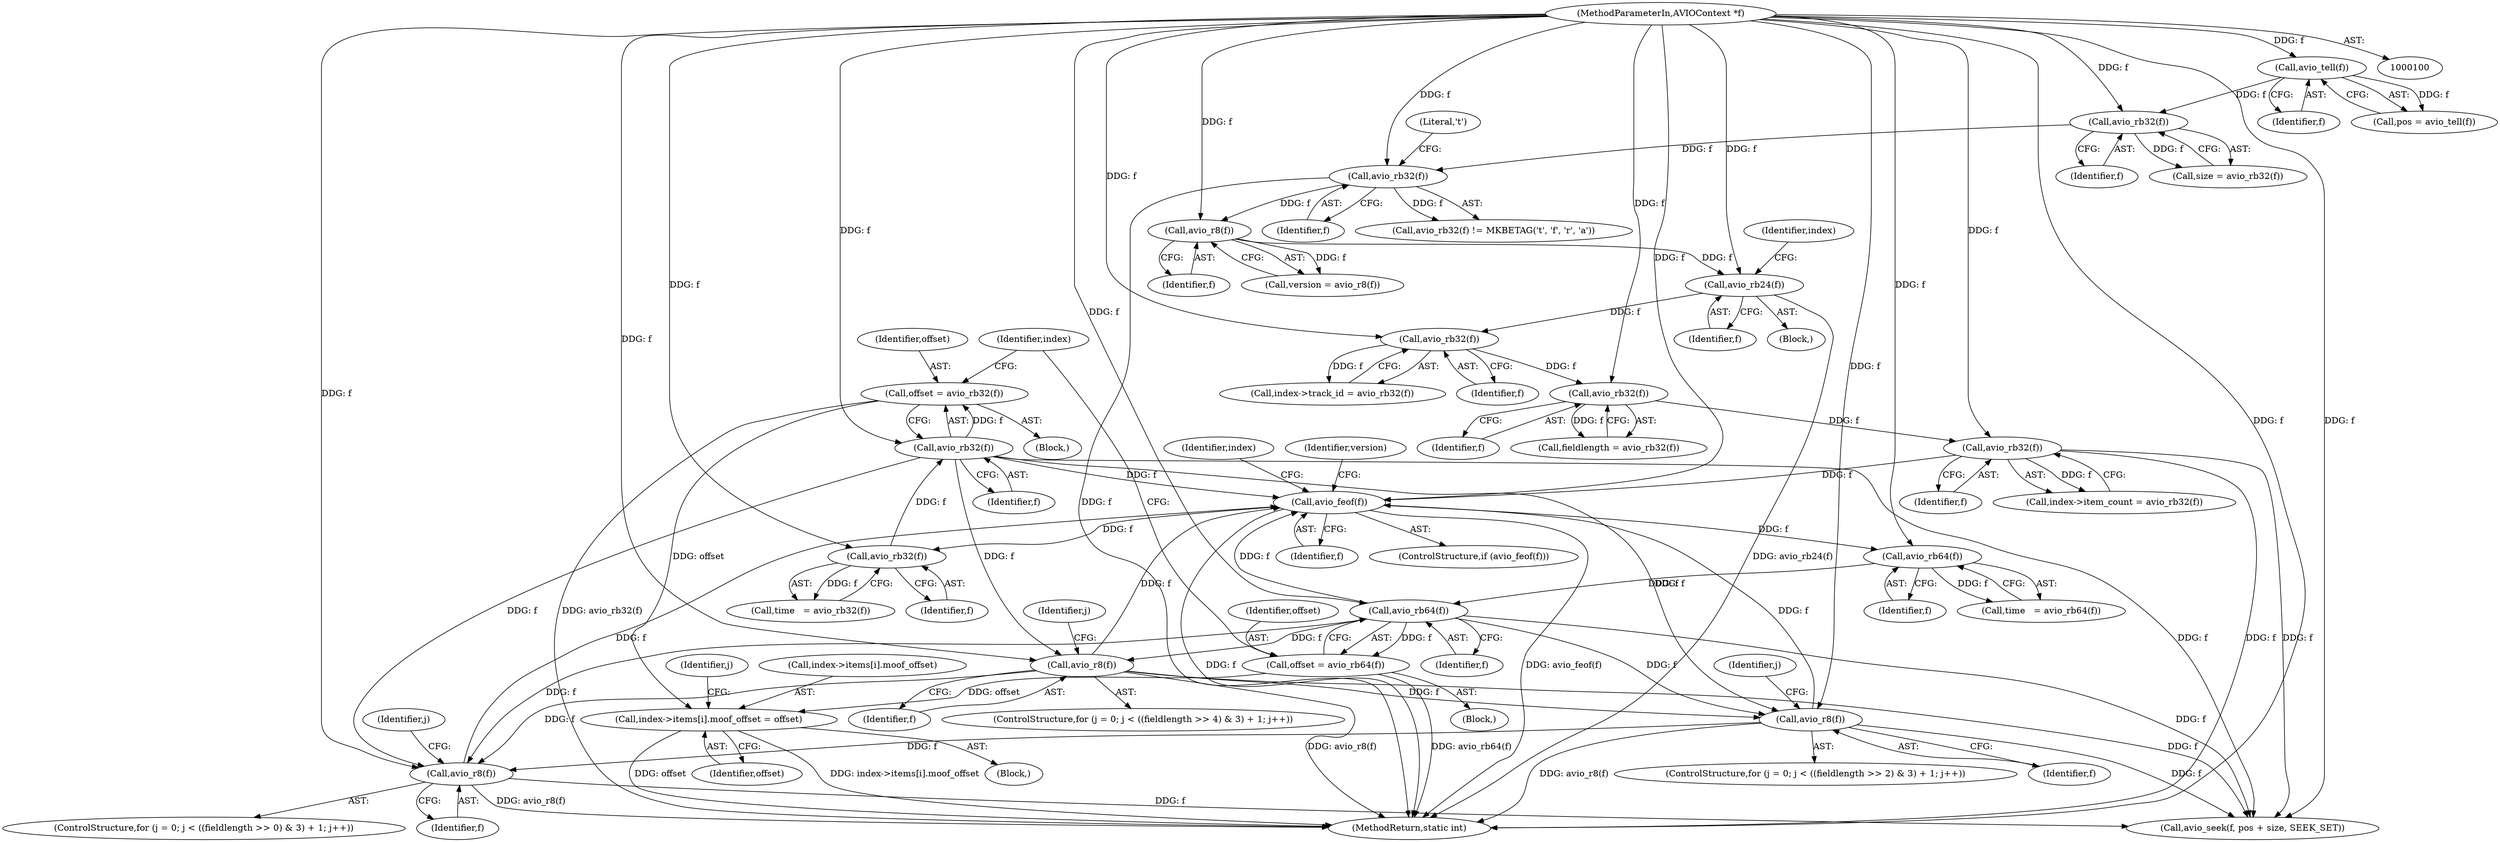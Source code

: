 digraph "0_FFmpeg_9cb4eb772839c5e1de2855d126bf74ff16d13382@array" {
"1000299" [label="(Call,index->items[i].moof_offset = offset)"];
"1000286" [label="(Call,offset = avio_rb32(f))"];
"1000288" [label="(Call,avio_rb32(f))"];
"1000284" [label="(Call,avio_rb32(f))"];
"1000252" [label="(Call,avio_feof(f))"];
"1000357" [label="(Call,avio_r8(f))"];
"1000323" [label="(Call,avio_r8(f))"];
"1000278" [label="(Call,avio_rb64(f))"];
"1000274" [label="(Call,avio_rb64(f))"];
"1000102" [label="(MethodParameterIn,AVIOContext *f)"];
"1000340" [label="(Call,avio_r8(f))"];
"1000211" [label="(Call,avio_rb32(f))"];
"1000205" [label="(Call,avio_rb32(f))"];
"1000201" [label="(Call,avio_rb32(f))"];
"1000195" [label="(Call,avio_rb24(f))"];
"1000193" [label="(Call,avio_r8(f))"];
"1000125" [label="(Call,avio_rb32(f))"];
"1000120" [label="(Call,avio_rb32(f))"];
"1000115" [label="(Call,avio_tell(f))"];
"1000276" [label="(Call,offset = avio_rb64(f))"];
"1000285" [label="(Identifier,f)"];
"1000324" [label="(Identifier,f)"];
"1000116" [label="(Identifier,f)"];
"1000307" [label="(Identifier,offset)"];
"1000206" [label="(Identifier,f)"];
"1000274" [label="(Call,avio_rb64(f))"];
"1000277" [label="(Identifier,offset)"];
"1000125" [label="(Call,avio_rb32(f))"];
"1000102" [label="(MethodParameterIn,AVIOContext *f)"];
"1000279" [label="(Identifier,f)"];
"1000308" [label="(ControlStructure,for (j = 0; j < ((fieldlength >> 4) & 3) + 1; j++))"];
"1000359" [label="(Call,avio_seek(f, pos + size, SEEK_SET))"];
"1000199" [label="(Identifier,index)"];
"1000340" [label="(Call,avio_r8(f))"];
"1000299" [label="(Call,index->items[i].moof_offset = offset)"];
"1000278" [label="(Call,avio_rb64(f))"];
"1000197" [label="(Call,index->track_id = avio_rb32(f))"];
"1000288" [label="(Call,avio_rb32(f))"];
"1000251" [label="(ControlStructure,if (avio_feof(f)))"];
"1000120" [label="(Call,avio_rb32(f))"];
"1000356" [label="(Identifier,j)"];
"1000286" [label="(Call,offset = avio_rb32(f))"];
"1000115" [label="(Call,avio_tell(f))"];
"1000194" [label="(Identifier,f)"];
"1000196" [label="(Identifier,f)"];
"1000325" [label="(ControlStructure,for (j = 0; j < ((fieldlength >> 2) & 3) + 1; j++))"];
"1000275" [label="(Identifier,f)"];
"1000212" [label="(Identifier,f)"];
"1000205" [label="(Call,avio_rb32(f))"];
"1000253" [label="(Identifier,f)"];
"1000124" [label="(Call,avio_rb32(f) != MKBETAG('t', 'f', 'r', 'a'))"];
"1000284" [label="(Call,avio_rb32(f))"];
"1000207" [label="(Call,index->item_count = avio_rb32(f))"];
"1000118" [label="(Call,size = avio_rb32(f))"];
"1000113" [label="(Call,pos = avio_tell(f))"];
"1000193" [label="(Call,avio_r8(f))"];
"1000276" [label="(Call,offset = avio_rb64(f))"];
"1000323" [label="(Call,avio_r8(f))"];
"1000300" [label="(Call,index->items[i].moof_offset)"];
"1000191" [label="(Call,version = avio_r8(f))"];
"1000342" [label="(ControlStructure,for (j = 0; j < ((fieldlength >> 0) & 3) + 1; j++))"];
"1000322" [label="(Identifier,j)"];
"1000257" [label="(Identifier,index)"];
"1000281" [label="(Block,)"];
"1000211" [label="(Call,avio_rb32(f))"];
"1000272" [label="(Call,time   = avio_rb64(f))"];
"1000367" [label="(MethodReturn,static int)"];
"1000269" [label="(Identifier,version)"];
"1000128" [label="(Literal,'t')"];
"1000282" [label="(Call,time   = avio_rb32(f))"];
"1000294" [label="(Identifier,index)"];
"1000287" [label="(Identifier,offset)"];
"1000339" [label="(Identifier,j)"];
"1000310" [label="(Identifier,j)"];
"1000195" [label="(Call,avio_rb24(f))"];
"1000289" [label="(Identifier,f)"];
"1000358" [label="(Identifier,f)"];
"1000201" [label="(Call,avio_rb32(f))"];
"1000341" [label="(Identifier,f)"];
"1000203" [label="(Call,fieldlength = avio_rb32(f))"];
"1000252" [label="(Call,avio_feof(f))"];
"1000271" [label="(Block,)"];
"1000357" [label="(Call,avio_r8(f))"];
"1000202" [label="(Identifier,f)"];
"1000103" [label="(Block,)"];
"1000248" [label="(Block,)"];
"1000126" [label="(Identifier,f)"];
"1000121" [label="(Identifier,f)"];
"1000299" -> "1000248"  [label="AST: "];
"1000299" -> "1000307"  [label="CFG: "];
"1000300" -> "1000299"  [label="AST: "];
"1000307" -> "1000299"  [label="AST: "];
"1000310" -> "1000299"  [label="CFG: "];
"1000299" -> "1000367"  [label="DDG: offset"];
"1000299" -> "1000367"  [label="DDG: index->items[i].moof_offset"];
"1000286" -> "1000299"  [label="DDG: offset"];
"1000276" -> "1000299"  [label="DDG: offset"];
"1000286" -> "1000281"  [label="AST: "];
"1000286" -> "1000288"  [label="CFG: "];
"1000287" -> "1000286"  [label="AST: "];
"1000288" -> "1000286"  [label="AST: "];
"1000294" -> "1000286"  [label="CFG: "];
"1000286" -> "1000367"  [label="DDG: avio_rb32(f)"];
"1000288" -> "1000286"  [label="DDG: f"];
"1000288" -> "1000289"  [label="CFG: "];
"1000289" -> "1000288"  [label="AST: "];
"1000288" -> "1000252"  [label="DDG: f"];
"1000284" -> "1000288"  [label="DDG: f"];
"1000102" -> "1000288"  [label="DDG: f"];
"1000288" -> "1000323"  [label="DDG: f"];
"1000288" -> "1000340"  [label="DDG: f"];
"1000288" -> "1000357"  [label="DDG: f"];
"1000288" -> "1000359"  [label="DDG: f"];
"1000284" -> "1000282"  [label="AST: "];
"1000284" -> "1000285"  [label="CFG: "];
"1000285" -> "1000284"  [label="AST: "];
"1000282" -> "1000284"  [label="CFG: "];
"1000284" -> "1000282"  [label="DDG: f"];
"1000252" -> "1000284"  [label="DDG: f"];
"1000102" -> "1000284"  [label="DDG: f"];
"1000252" -> "1000251"  [label="AST: "];
"1000252" -> "1000253"  [label="CFG: "];
"1000253" -> "1000252"  [label="AST: "];
"1000257" -> "1000252"  [label="CFG: "];
"1000269" -> "1000252"  [label="CFG: "];
"1000252" -> "1000367"  [label="DDG: f"];
"1000252" -> "1000367"  [label="DDG: avio_feof(f)"];
"1000357" -> "1000252"  [label="DDG: f"];
"1000211" -> "1000252"  [label="DDG: f"];
"1000323" -> "1000252"  [label="DDG: f"];
"1000340" -> "1000252"  [label="DDG: f"];
"1000278" -> "1000252"  [label="DDG: f"];
"1000102" -> "1000252"  [label="DDG: f"];
"1000252" -> "1000274"  [label="DDG: f"];
"1000357" -> "1000342"  [label="AST: "];
"1000357" -> "1000358"  [label="CFG: "];
"1000358" -> "1000357"  [label="AST: "];
"1000356" -> "1000357"  [label="CFG: "];
"1000357" -> "1000367"  [label="DDG: avio_r8(f)"];
"1000323" -> "1000357"  [label="DDG: f"];
"1000340" -> "1000357"  [label="DDG: f"];
"1000278" -> "1000357"  [label="DDG: f"];
"1000102" -> "1000357"  [label="DDG: f"];
"1000357" -> "1000359"  [label="DDG: f"];
"1000323" -> "1000308"  [label="AST: "];
"1000323" -> "1000324"  [label="CFG: "];
"1000324" -> "1000323"  [label="AST: "];
"1000322" -> "1000323"  [label="CFG: "];
"1000323" -> "1000367"  [label="DDG: avio_r8(f)"];
"1000278" -> "1000323"  [label="DDG: f"];
"1000102" -> "1000323"  [label="DDG: f"];
"1000323" -> "1000340"  [label="DDG: f"];
"1000323" -> "1000359"  [label="DDG: f"];
"1000278" -> "1000276"  [label="AST: "];
"1000278" -> "1000279"  [label="CFG: "];
"1000279" -> "1000278"  [label="AST: "];
"1000276" -> "1000278"  [label="CFG: "];
"1000278" -> "1000276"  [label="DDG: f"];
"1000274" -> "1000278"  [label="DDG: f"];
"1000102" -> "1000278"  [label="DDG: f"];
"1000278" -> "1000340"  [label="DDG: f"];
"1000278" -> "1000359"  [label="DDG: f"];
"1000274" -> "1000272"  [label="AST: "];
"1000274" -> "1000275"  [label="CFG: "];
"1000275" -> "1000274"  [label="AST: "];
"1000272" -> "1000274"  [label="CFG: "];
"1000274" -> "1000272"  [label="DDG: f"];
"1000102" -> "1000274"  [label="DDG: f"];
"1000102" -> "1000100"  [label="AST: "];
"1000102" -> "1000367"  [label="DDG: f"];
"1000102" -> "1000115"  [label="DDG: f"];
"1000102" -> "1000120"  [label="DDG: f"];
"1000102" -> "1000125"  [label="DDG: f"];
"1000102" -> "1000193"  [label="DDG: f"];
"1000102" -> "1000195"  [label="DDG: f"];
"1000102" -> "1000201"  [label="DDG: f"];
"1000102" -> "1000205"  [label="DDG: f"];
"1000102" -> "1000211"  [label="DDG: f"];
"1000102" -> "1000340"  [label="DDG: f"];
"1000102" -> "1000359"  [label="DDG: f"];
"1000340" -> "1000325"  [label="AST: "];
"1000340" -> "1000341"  [label="CFG: "];
"1000341" -> "1000340"  [label="AST: "];
"1000339" -> "1000340"  [label="CFG: "];
"1000340" -> "1000367"  [label="DDG: avio_r8(f)"];
"1000340" -> "1000359"  [label="DDG: f"];
"1000211" -> "1000207"  [label="AST: "];
"1000211" -> "1000212"  [label="CFG: "];
"1000212" -> "1000211"  [label="AST: "];
"1000207" -> "1000211"  [label="CFG: "];
"1000211" -> "1000367"  [label="DDG: f"];
"1000211" -> "1000207"  [label="DDG: f"];
"1000205" -> "1000211"  [label="DDG: f"];
"1000211" -> "1000359"  [label="DDG: f"];
"1000205" -> "1000203"  [label="AST: "];
"1000205" -> "1000206"  [label="CFG: "];
"1000206" -> "1000205"  [label="AST: "];
"1000203" -> "1000205"  [label="CFG: "];
"1000205" -> "1000203"  [label="DDG: f"];
"1000201" -> "1000205"  [label="DDG: f"];
"1000201" -> "1000197"  [label="AST: "];
"1000201" -> "1000202"  [label="CFG: "];
"1000202" -> "1000201"  [label="AST: "];
"1000197" -> "1000201"  [label="CFG: "];
"1000201" -> "1000197"  [label="DDG: f"];
"1000195" -> "1000201"  [label="DDG: f"];
"1000195" -> "1000103"  [label="AST: "];
"1000195" -> "1000196"  [label="CFG: "];
"1000196" -> "1000195"  [label="AST: "];
"1000199" -> "1000195"  [label="CFG: "];
"1000195" -> "1000367"  [label="DDG: avio_rb24(f)"];
"1000193" -> "1000195"  [label="DDG: f"];
"1000193" -> "1000191"  [label="AST: "];
"1000193" -> "1000194"  [label="CFG: "];
"1000194" -> "1000193"  [label="AST: "];
"1000191" -> "1000193"  [label="CFG: "];
"1000193" -> "1000191"  [label="DDG: f"];
"1000125" -> "1000193"  [label="DDG: f"];
"1000125" -> "1000124"  [label="AST: "];
"1000125" -> "1000126"  [label="CFG: "];
"1000126" -> "1000125"  [label="AST: "];
"1000128" -> "1000125"  [label="CFG: "];
"1000125" -> "1000367"  [label="DDG: f"];
"1000125" -> "1000124"  [label="DDG: f"];
"1000120" -> "1000125"  [label="DDG: f"];
"1000120" -> "1000118"  [label="AST: "];
"1000120" -> "1000121"  [label="CFG: "];
"1000121" -> "1000120"  [label="AST: "];
"1000118" -> "1000120"  [label="CFG: "];
"1000120" -> "1000118"  [label="DDG: f"];
"1000115" -> "1000120"  [label="DDG: f"];
"1000115" -> "1000113"  [label="AST: "];
"1000115" -> "1000116"  [label="CFG: "];
"1000116" -> "1000115"  [label="AST: "];
"1000113" -> "1000115"  [label="CFG: "];
"1000115" -> "1000113"  [label="DDG: f"];
"1000276" -> "1000271"  [label="AST: "];
"1000277" -> "1000276"  [label="AST: "];
"1000294" -> "1000276"  [label="CFG: "];
"1000276" -> "1000367"  [label="DDG: avio_rb64(f)"];
}
